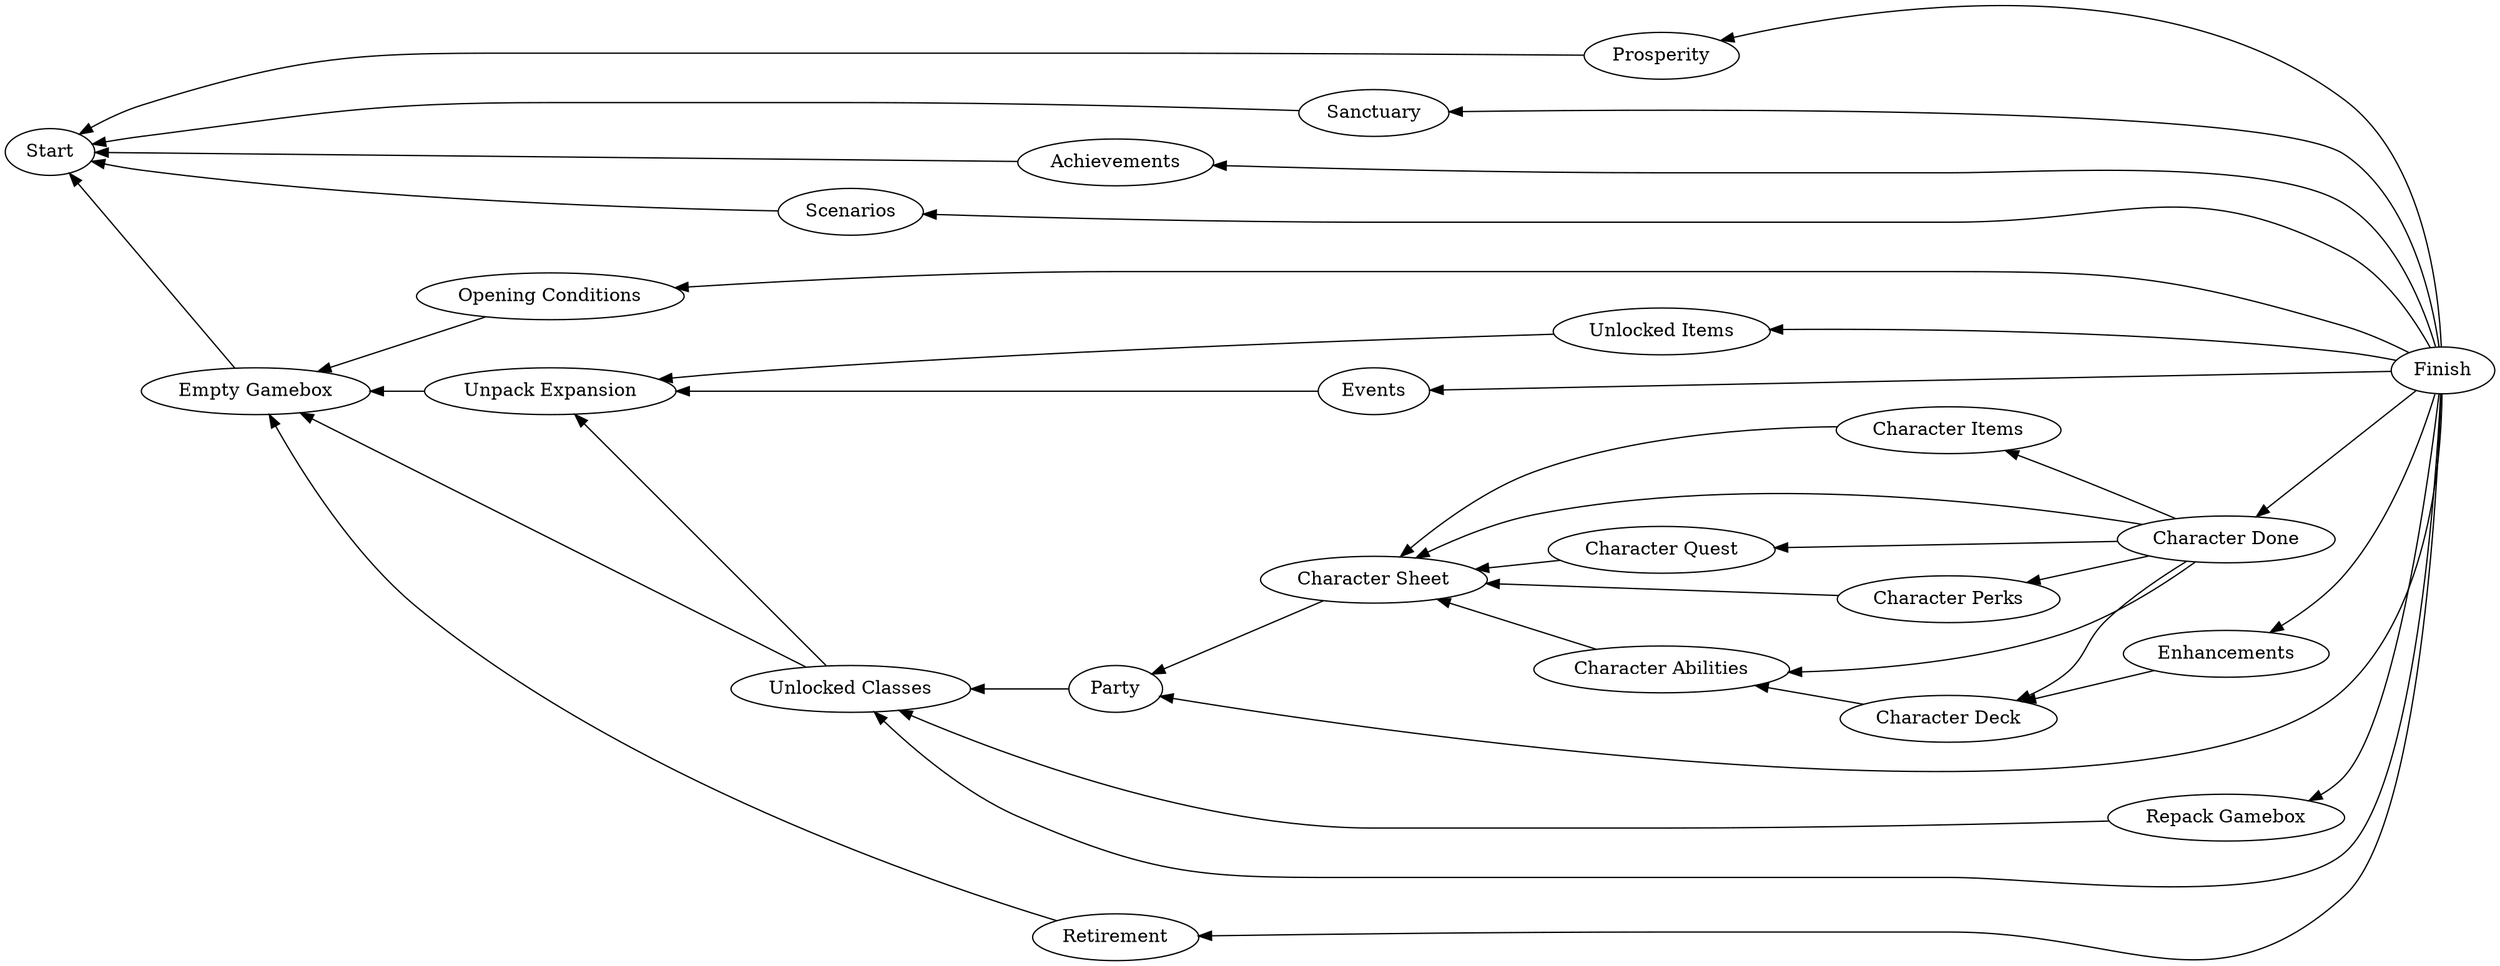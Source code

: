 # dot -T jpg -o load_dependencies.jpg load_dependencies.dot
digraph D {

    rankdir=RL

    "Prosperity" -> Start
    "Sanctuary" -> Start
    "Achievements" -> Start
    "Scenarios" -> Start

    "Unlocked Classes" -> "Empty Gamebox"
    "Unlocked Classes" -> "Unpack Expansion"
    "Unlocked Items" -> "Unpack Expansion"
    "Opening Conditions" -> "Empty Gamebox"

    "Party" -> "Unlocked Classes"
    "Character Sheet" -> "Party"
    "Character Quest" -> "Character Sheet"
    "Character Perks" -> "Character Sheet"
    "Character Abilities" -> "Character Sheet"
    "Character Items" -> "Character Sheet"
    "Character Deck" -> "Character Abilities"

    "Character Done" -> "Character Sheet"
    "Character Done" -> "Character Quest"
    "Character Done" -> "Character Perks"
    "Character Done" -> "Character Abilities"
    "Character Done" -> "Character Items"
    "Character Done" -> "Character Deck"

    "Retirement" -> "Empty Gamebox"

    "Events" -> "Unpack Expansion"

    "Empty Gamebox" -> Start
    "Unpack Expansion" -> "Empty Gamebox"
    "Repack Gamebox" -> "Unlocked Classes"

    "Enhancements" -> "Character Deck"

    Finish -> "Prosperity"
    Finish -> "Sanctuary"
    Finish -> "Achievements"
    Finish -> "Scenarios"
    Finish -> "Unlocked Classes"
    Finish -> "Unlocked Items"
    Finish -> "Opening Conditions"
    Finish -> "Party"
    Finish -> "Character Done"
    Finish -> "Enhancements"
    Finish -> "Retirement"
    Finish -> "Events"
    Finish -> "Repack Gamebox"
}